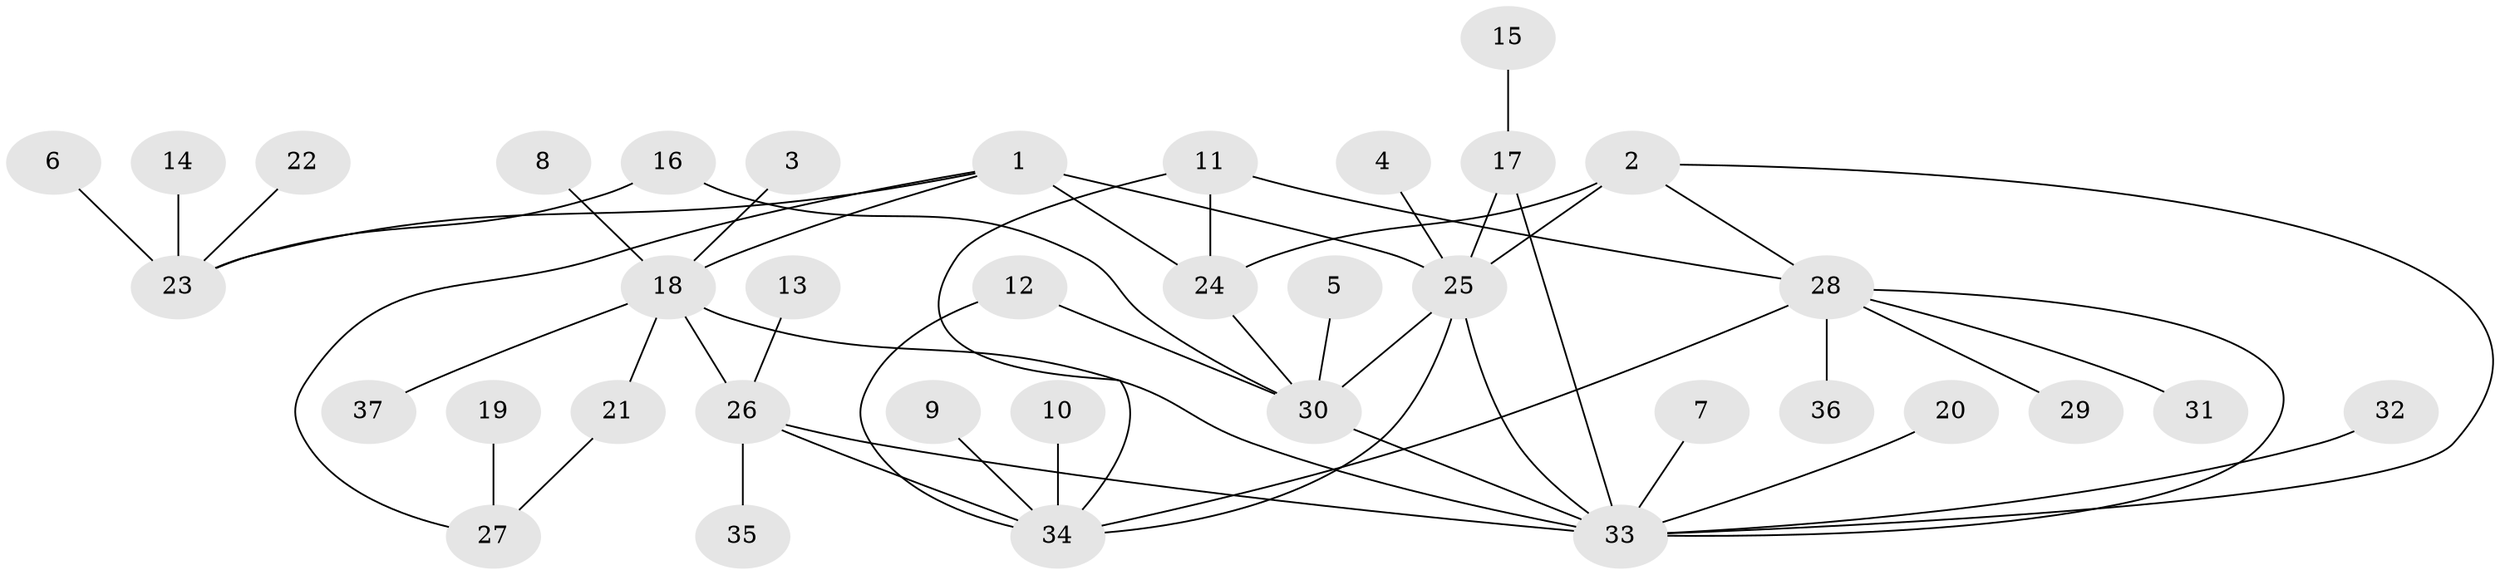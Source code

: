 // original degree distribution, {6: 0.0136986301369863, 2: 0.1917808219178082, 5: 0.0547945205479452, 4: 0.0410958904109589, 8: 0.0410958904109589, 9: 0.0410958904109589, 3: 0.0821917808219178, 1: 0.5205479452054794, 7: 0.0136986301369863}
// Generated by graph-tools (version 1.1) at 2025/26/03/09/25 03:26:34]
// undirected, 37 vertices, 51 edges
graph export_dot {
graph [start="1"]
  node [color=gray90,style=filled];
  1;
  2;
  3;
  4;
  5;
  6;
  7;
  8;
  9;
  10;
  11;
  12;
  13;
  14;
  15;
  16;
  17;
  18;
  19;
  20;
  21;
  22;
  23;
  24;
  25;
  26;
  27;
  28;
  29;
  30;
  31;
  32;
  33;
  34;
  35;
  36;
  37;
  1 -- 18 [weight=1.0];
  1 -- 23 [weight=1.0];
  1 -- 24 [weight=2.0];
  1 -- 25 [weight=1.0];
  1 -- 27 [weight=1.0];
  2 -- 24 [weight=1.0];
  2 -- 25 [weight=2.0];
  2 -- 28 [weight=1.0];
  2 -- 33 [weight=1.0];
  3 -- 18 [weight=1.0];
  4 -- 25 [weight=1.0];
  5 -- 30 [weight=1.0];
  6 -- 23 [weight=1.0];
  7 -- 33 [weight=1.0];
  8 -- 18 [weight=1.0];
  9 -- 34 [weight=1.0];
  10 -- 34 [weight=1.0];
  11 -- 24 [weight=1.0];
  11 -- 28 [weight=1.0];
  11 -- 34 [weight=1.0];
  12 -- 30 [weight=2.0];
  12 -- 34 [weight=1.0];
  13 -- 26 [weight=1.0];
  14 -- 23 [weight=1.0];
  15 -- 17 [weight=1.0];
  16 -- 23 [weight=1.0];
  16 -- 30 [weight=1.0];
  17 -- 25 [weight=1.0];
  17 -- 33 [weight=1.0];
  18 -- 21 [weight=1.0];
  18 -- 26 [weight=1.0];
  18 -- 33 [weight=1.0];
  18 -- 37 [weight=1.0];
  19 -- 27 [weight=1.0];
  20 -- 33 [weight=1.0];
  21 -- 27 [weight=1.0];
  22 -- 23 [weight=1.0];
  24 -- 30 [weight=1.0];
  25 -- 30 [weight=1.0];
  25 -- 33 [weight=1.0];
  25 -- 34 [weight=1.0];
  26 -- 33 [weight=1.0];
  26 -- 34 [weight=1.0];
  26 -- 35 [weight=1.0];
  28 -- 29 [weight=1.0];
  28 -- 31 [weight=1.0];
  28 -- 33 [weight=1.0];
  28 -- 34 [weight=1.0];
  28 -- 36 [weight=1.0];
  30 -- 33 [weight=1.0];
  32 -- 33 [weight=1.0];
}
